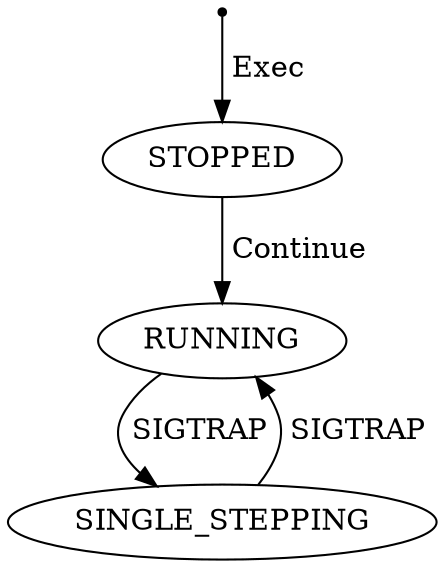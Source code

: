 digraph G {
    
  EXEC [shape = point label = ""]
  EXEC -> STOPPED            [label = " Exec "]
  STOPPED -> RUNNING         [label = " Continue "]
  RUNNING -> SINGLE_STEPPING [label = " SIGTRAP "]
  SINGLE_STEPPING -> RUNNING [label = " SIGTRAP "]
}